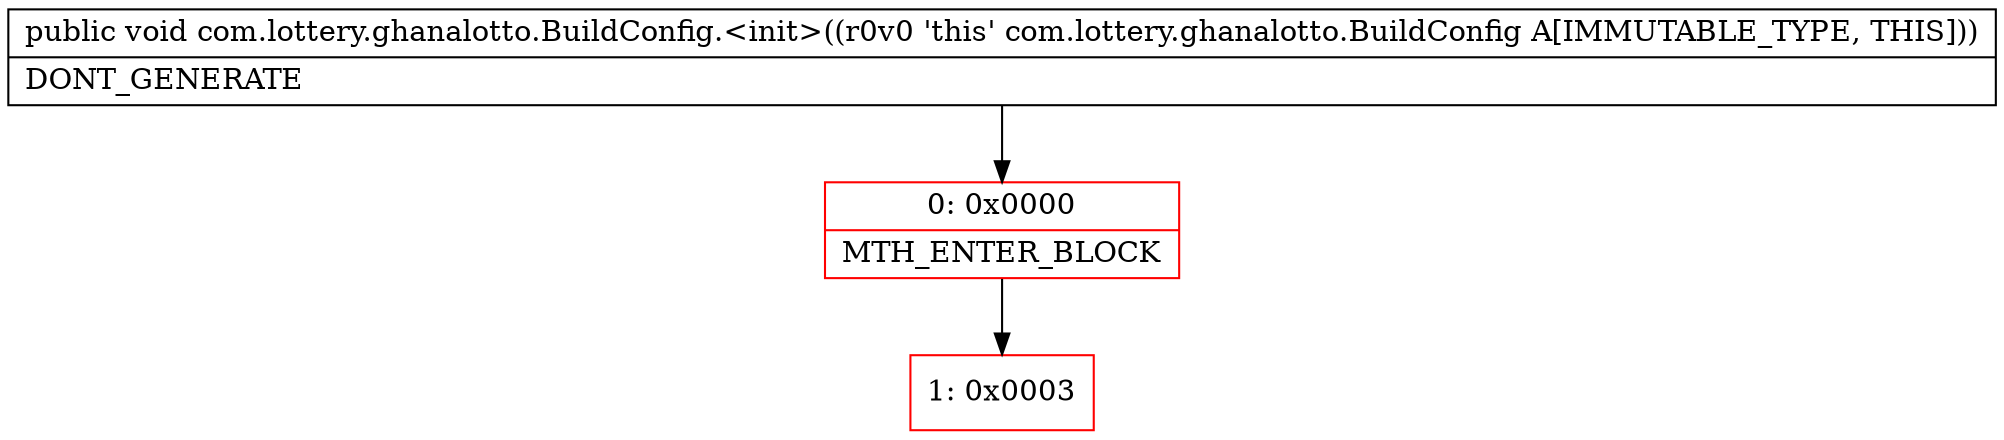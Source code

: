 digraph "CFG forcom.lottery.ghanalotto.BuildConfig.\<init\>()V" {
subgraph cluster_Region_683190292 {
label = "R(0)";
node [shape=record,color=blue];
}
Node_0 [shape=record,color=red,label="{0\:\ 0x0000|MTH_ENTER_BLOCK\l}"];
Node_1 [shape=record,color=red,label="{1\:\ 0x0003}"];
MethodNode[shape=record,label="{public void com.lottery.ghanalotto.BuildConfig.\<init\>((r0v0 'this' com.lottery.ghanalotto.BuildConfig A[IMMUTABLE_TYPE, THIS]))  | DONT_GENERATE\l}"];
MethodNode -> Node_0;
Node_0 -> Node_1;
}

